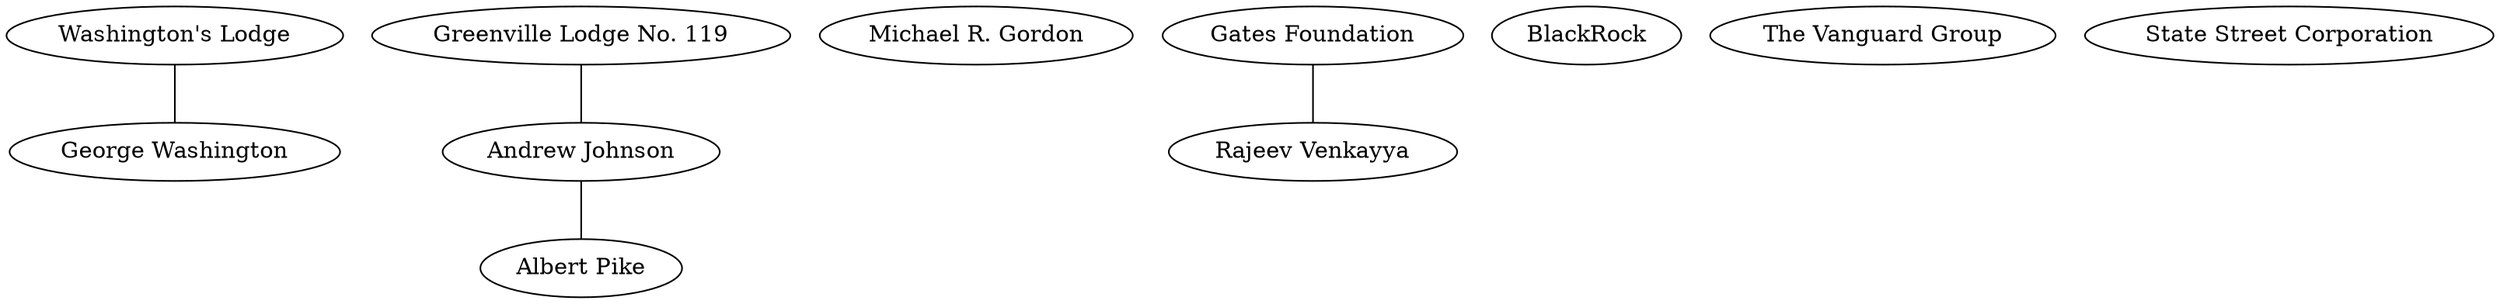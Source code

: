 // Copyright 2022, Antonio Alvarado Hernández

graph usa {
    subgraph politicians {
        style=filled;
        color=lightgrey;
        gw1 [
            label="George Washington",
            full="George Washington",
            link="https://en.wikipedia.org/wiki/George_Washington",
        ];
        aj1 [
            label="Andrew Johnson",
            full="Andrew Johnson",
            link="https://en.wikipedia.org/wiki/Andrew_Johnson",
        ];
    };

    subgraph leaders {
        ap1 [
            label="Albert Pike",
            full="Albert Pike",
            link="https://en.wikipedia.org/wiki/Albert_Pike",
        ];
    };

    subgraph jounalists {
        mrg1 [
            label="Michael R. Gordon",
            full="Michael R. Gordon",
            link="https://en.wikipedia.org/wiki/Michael_R._Gordon",
        ];
    };

    subgraph doctors {
        rv1 [
            label="Rajeev Venkayya",
            full="Rajeev Venkayya, M.D.",
            link="https://www.linkedin.com/in/rvenkayya",
        ];
    };

    subgraph companies {
        b1 [
            label="BlackRock",
            full="BlackRock",
            link="https://es.wikipedia.org/wiki/BlackRock",
        ];
        tvg1 [
            label="The Vanguard Group",
            full="Vanguard",
            link="https://en.wikipedia.org/wiki/The_Vanguard_Group",
        ];
        ssc1 [
            label="State Street Corporation",
            full="State Street",
            link="https://en.wikipedia.org/wiki/State_Street_Corporation",
        ];
    };

    subgraph foundations {
        bmgf1 [
            label="Gates Foundation",
            full="Bill & Melinda Gates Foundation",
            link="",
        ];
    };

    subgraph lodges {
        fml4 [
            label="Washington's Lodge",
            full="Fredericksburg Masonic Lodge No. 4",
            link="https://masoniclodge4.org",
        ];
        gl119 [
            label="Greenville Lodge No. 119",
            full="Greenville Lodge No. 119",
            link="",
        ];
    };

    bmgf1 -- rv1;
    fml4 -- gw1;
    gl119 -- aj1;
    aj1 -- ap1;
}
